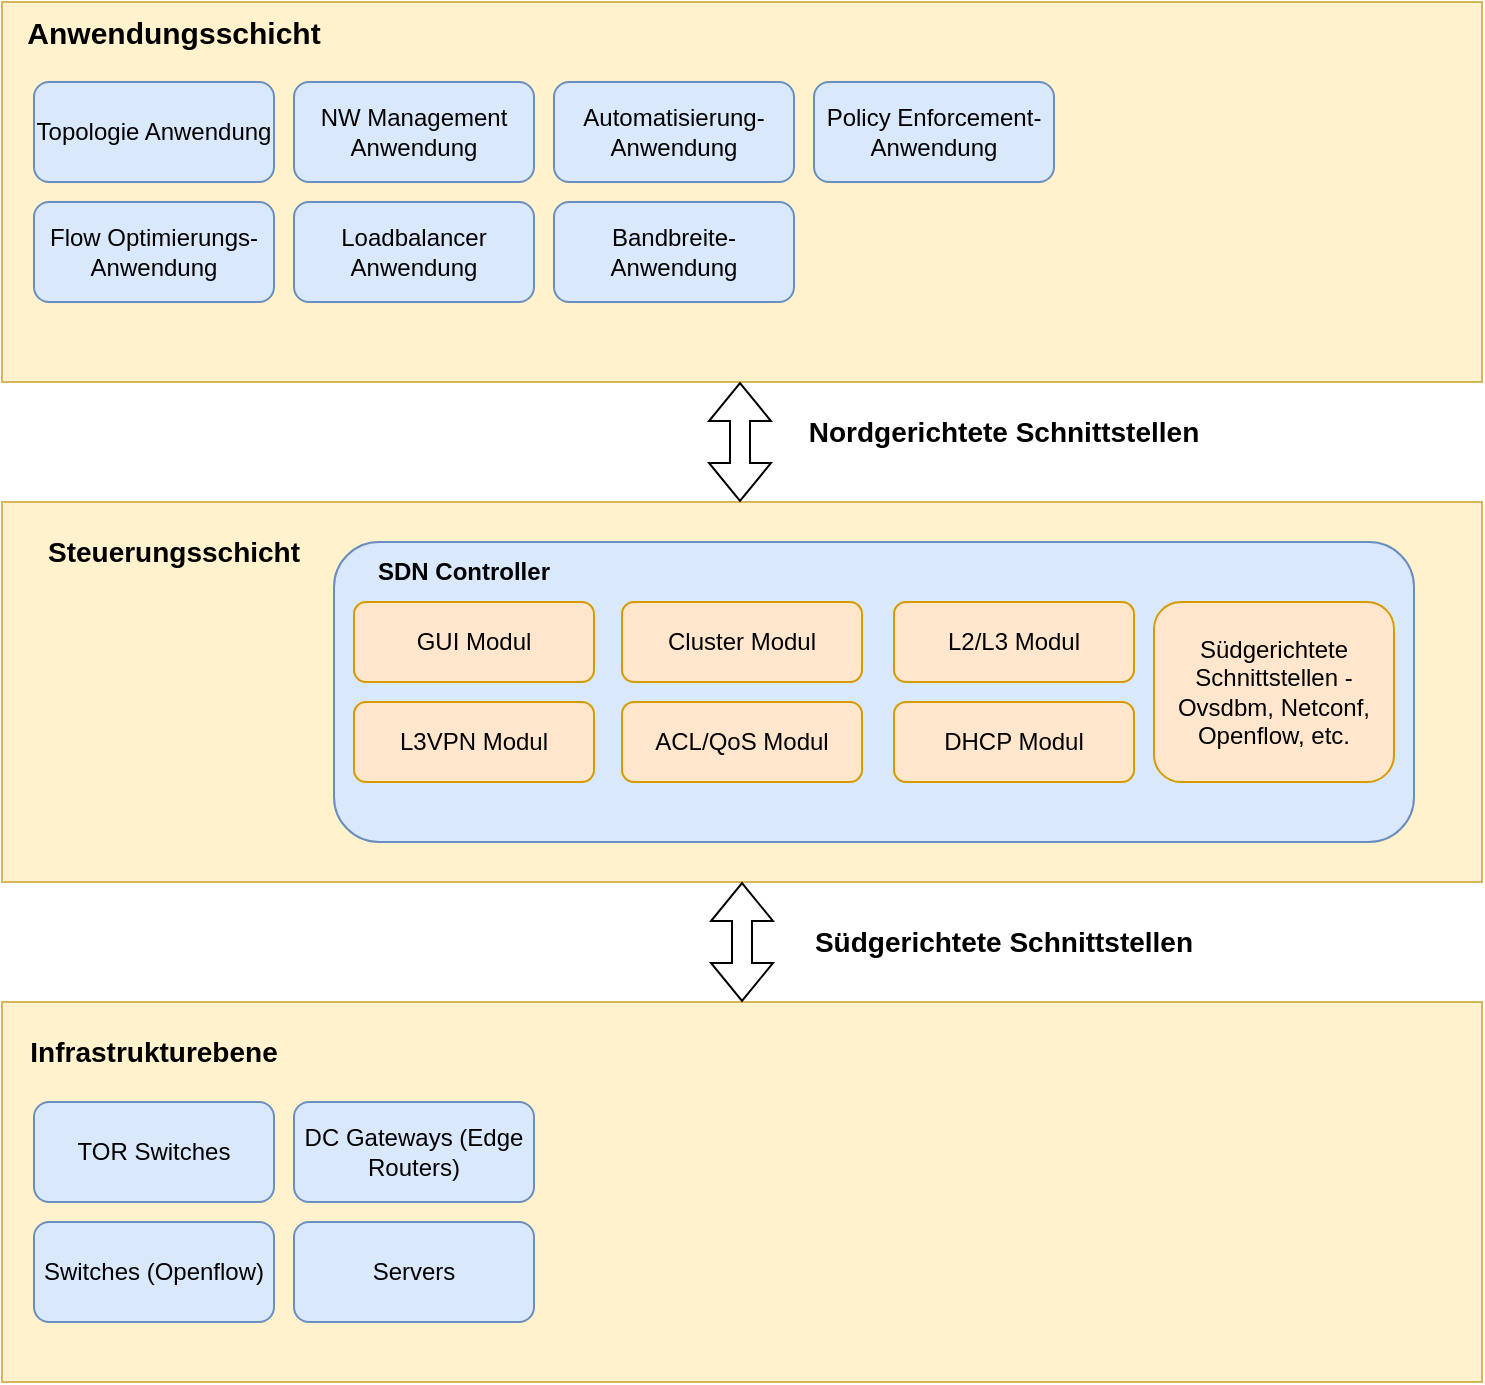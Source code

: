 <mxfile version="26.1.0">
  <diagram name="Seite-1" id="aP4rrtuoonjq_RYsqxfe">
    <mxGraphModel dx="1434" dy="774" grid="1" gridSize="10" guides="1" tooltips="1" connect="1" arrows="1" fold="1" page="1" pageScale="1" pageWidth="827" pageHeight="1169" math="0" shadow="0">
      <root>
        <mxCell id="0" />
        <mxCell id="1" parent="0" />
        <mxCell id="KXCHwMyHNiFHoIP_FRbB-1" value="" style="rounded=0;whiteSpace=wrap;html=1;fillColor=#fff2cc;strokeColor=#d6b656;" vertex="1" parent="1">
          <mxGeometry x="44" y="130" width="740" height="190" as="geometry" />
        </mxCell>
        <mxCell id="KXCHwMyHNiFHoIP_FRbB-2" value="&lt;b&gt;&lt;font style=&quot;font-size: 15px;&quot;&gt;Anwendungsschicht&lt;/font&gt;&lt;/b&gt;" style="text;html=1;align=center;verticalAlign=middle;whiteSpace=wrap;rounded=0;" vertex="1" parent="1">
          <mxGeometry x="100" y="130" width="60" height="30" as="geometry" />
        </mxCell>
        <mxCell id="KXCHwMyHNiFHoIP_FRbB-3" value="" style="rounded=0;whiteSpace=wrap;html=1;fillColor=#fff2cc;strokeColor=#d6b656;" vertex="1" parent="1">
          <mxGeometry x="44" y="380" width="740" height="190" as="geometry" />
        </mxCell>
        <mxCell id="KXCHwMyHNiFHoIP_FRbB-4" value="" style="rounded=0;whiteSpace=wrap;html=1;fillColor=#fff2cc;strokeColor=#d6b656;" vertex="1" parent="1">
          <mxGeometry x="44" y="630" width="740" height="190" as="geometry" />
        </mxCell>
        <mxCell id="KXCHwMyHNiFHoIP_FRbB-5" value="&lt;font style=&quot;font-size: 14px;&quot;&gt;&lt;b&gt;&lt;font&gt;Steuerungsschicht&lt;/font&gt;&lt;/b&gt;&lt;/font&gt;" style="text;html=1;align=center;verticalAlign=middle;whiteSpace=wrap;rounded=0;" vertex="1" parent="1">
          <mxGeometry x="100" y="390" width="60" height="30" as="geometry" />
        </mxCell>
        <mxCell id="KXCHwMyHNiFHoIP_FRbB-6" value="&lt;font style=&quot;font-size: 14px;&quot;&gt;&lt;b&gt;Infrastrukturebene&lt;/b&gt;&lt;/font&gt;" style="text;html=1;align=center;verticalAlign=middle;whiteSpace=wrap;rounded=0;" vertex="1" parent="1">
          <mxGeometry x="90" y="640" width="60" height="30" as="geometry" />
        </mxCell>
        <mxCell id="KXCHwMyHNiFHoIP_FRbB-7" value="Topologie Anwendung" style="rounded=1;whiteSpace=wrap;html=1;fillColor=#dae8fc;strokeColor=#6c8ebf;" vertex="1" parent="1">
          <mxGeometry x="60" y="170" width="120" height="50" as="geometry" />
        </mxCell>
        <mxCell id="KXCHwMyHNiFHoIP_FRbB-8" value="NW Management Anwendung" style="rounded=1;whiteSpace=wrap;html=1;fillColor=#dae8fc;strokeColor=#6c8ebf;" vertex="1" parent="1">
          <mxGeometry x="190" y="170" width="120" height="50" as="geometry" />
        </mxCell>
        <mxCell id="KXCHwMyHNiFHoIP_FRbB-9" value="Flow Optimierungs- Anwendung" style="rounded=1;whiteSpace=wrap;html=1;fillColor=#dae8fc;strokeColor=#6c8ebf;" vertex="1" parent="1">
          <mxGeometry x="60" y="230" width="120" height="50" as="geometry" />
        </mxCell>
        <mxCell id="KXCHwMyHNiFHoIP_FRbB-10" value="Loadbalancer Anwendung" style="rounded=1;whiteSpace=wrap;html=1;fillColor=#dae8fc;strokeColor=#6c8ebf;" vertex="1" parent="1">
          <mxGeometry x="190" y="230" width="120" height="50" as="geometry" />
        </mxCell>
        <mxCell id="KXCHwMyHNiFHoIP_FRbB-11" value="Automatisierung- Anwendung" style="rounded=1;whiteSpace=wrap;html=1;fillColor=#dae8fc;strokeColor=#6c8ebf;" vertex="1" parent="1">
          <mxGeometry x="320" y="170" width="120" height="50" as="geometry" />
        </mxCell>
        <mxCell id="KXCHwMyHNiFHoIP_FRbB-12" value="Bandbreite- Anwendung" style="rounded=1;whiteSpace=wrap;html=1;fillColor=#dae8fc;strokeColor=#6c8ebf;" vertex="1" parent="1">
          <mxGeometry x="320" y="230" width="120" height="50" as="geometry" />
        </mxCell>
        <mxCell id="KXCHwMyHNiFHoIP_FRbB-13" value="Policy Enforcement- Anwendung" style="rounded=1;whiteSpace=wrap;html=1;fillColor=#dae8fc;strokeColor=#6c8ebf;" vertex="1" parent="1">
          <mxGeometry x="450" y="170" width="120" height="50" as="geometry" />
        </mxCell>
        <mxCell id="KXCHwMyHNiFHoIP_FRbB-14" value="TOR Switches" style="rounded=1;whiteSpace=wrap;html=1;fillColor=#dae8fc;strokeColor=#6c8ebf;" vertex="1" parent="1">
          <mxGeometry x="60" y="680" width="120" height="50" as="geometry" />
        </mxCell>
        <mxCell id="KXCHwMyHNiFHoIP_FRbB-15" value="Switches (Openflow)" style="rounded=1;whiteSpace=wrap;html=1;fillColor=#dae8fc;strokeColor=#6c8ebf;" vertex="1" parent="1">
          <mxGeometry x="60" y="740" width="120" height="50" as="geometry" />
        </mxCell>
        <mxCell id="KXCHwMyHNiFHoIP_FRbB-16" value="DC Gateways (Edge Routers)" style="rounded=1;whiteSpace=wrap;html=1;fillColor=#dae8fc;strokeColor=#6c8ebf;" vertex="1" parent="1">
          <mxGeometry x="190" y="680" width="120" height="50" as="geometry" />
        </mxCell>
        <mxCell id="KXCHwMyHNiFHoIP_FRbB-17" value="Servers" style="rounded=1;whiteSpace=wrap;html=1;fillColor=#dae8fc;strokeColor=#6c8ebf;" vertex="1" parent="1">
          <mxGeometry x="190" y="740" width="120" height="50" as="geometry" />
        </mxCell>
        <mxCell id="KXCHwMyHNiFHoIP_FRbB-18" value="" style="rounded=1;whiteSpace=wrap;html=1;fillColor=#dae8fc;strokeColor=#6c8ebf;" vertex="1" parent="1">
          <mxGeometry x="210" y="400" width="540" height="150" as="geometry" />
        </mxCell>
        <mxCell id="KXCHwMyHNiFHoIP_FRbB-19" value="&lt;b&gt;SDN Controller&lt;/b&gt;" style="text;html=1;align=center;verticalAlign=middle;whiteSpace=wrap;rounded=0;" vertex="1" parent="1">
          <mxGeometry x="220" y="400" width="110" height="30" as="geometry" />
        </mxCell>
        <mxCell id="KXCHwMyHNiFHoIP_FRbB-20" value="GUI Modul" style="rounded=1;whiteSpace=wrap;html=1;fillColor=#ffe6cc;strokeColor=#d79b00;" vertex="1" parent="1">
          <mxGeometry x="220" y="430" width="120" height="40" as="geometry" />
        </mxCell>
        <mxCell id="KXCHwMyHNiFHoIP_FRbB-21" value="L3VPN Modul" style="rounded=1;whiteSpace=wrap;html=1;fillColor=#ffe6cc;strokeColor=#d79b00;" vertex="1" parent="1">
          <mxGeometry x="220" y="480" width="120" height="40" as="geometry" />
        </mxCell>
        <mxCell id="KXCHwMyHNiFHoIP_FRbB-22" value="Cluster Modul" style="rounded=1;whiteSpace=wrap;html=1;fillColor=#ffe6cc;strokeColor=#d79b00;" vertex="1" parent="1">
          <mxGeometry x="354" y="430" width="120" height="40" as="geometry" />
        </mxCell>
        <mxCell id="KXCHwMyHNiFHoIP_FRbB-23" value="L2/L3 Modul" style="rounded=1;whiteSpace=wrap;html=1;fillColor=#ffe6cc;strokeColor=#d79b00;" vertex="1" parent="1">
          <mxGeometry x="490" y="430" width="120" height="40" as="geometry" />
        </mxCell>
        <mxCell id="KXCHwMyHNiFHoIP_FRbB-24" value="ACL/QoS Modul" style="rounded=1;whiteSpace=wrap;html=1;fillColor=#ffe6cc;strokeColor=#d79b00;" vertex="1" parent="1">
          <mxGeometry x="354" y="480" width="120" height="40" as="geometry" />
        </mxCell>
        <mxCell id="KXCHwMyHNiFHoIP_FRbB-25" value="Südgerichtete Schnittstellen - Ovsdbm, Netconf, Openflow, etc." style="rounded=1;whiteSpace=wrap;html=1;fillColor=#ffe6cc;strokeColor=#d79b00;" vertex="1" parent="1">
          <mxGeometry x="620" y="430" width="120" height="90" as="geometry" />
        </mxCell>
        <mxCell id="KXCHwMyHNiFHoIP_FRbB-26" value="DHCP Modul" style="rounded=1;whiteSpace=wrap;html=1;fillColor=#ffe6cc;strokeColor=#d79b00;" vertex="1" parent="1">
          <mxGeometry x="490" y="480" width="120" height="40" as="geometry" />
        </mxCell>
        <mxCell id="KXCHwMyHNiFHoIP_FRbB-27" value="" style="shape=flexArrow;endArrow=classic;startArrow=classic;html=1;rounded=0;entryX=0.5;entryY=0;entryDx=0;entryDy=0;exitX=0.5;exitY=1;exitDx=0;exitDy=0;" edge="1" parent="1" source="KXCHwMyHNiFHoIP_FRbB-3" target="KXCHwMyHNiFHoIP_FRbB-4">
          <mxGeometry width="100" height="100" relative="1" as="geometry">
            <mxPoint x="360" y="540" as="sourcePoint" />
            <mxPoint x="460" y="440" as="targetPoint" />
          </mxGeometry>
        </mxCell>
        <mxCell id="KXCHwMyHNiFHoIP_FRbB-28" value="&lt;font style=&quot;font-size: 14px;&quot;&gt;&lt;b&gt;Südgerichtete Schnittstellen&lt;/b&gt;&lt;/font&gt;" style="text;html=1;align=center;verticalAlign=middle;whiteSpace=wrap;rounded=0;" vertex="1" parent="1">
          <mxGeometry x="440" y="585" width="210" height="30" as="geometry" />
        </mxCell>
        <mxCell id="KXCHwMyHNiFHoIP_FRbB-29" value="" style="shape=flexArrow;endArrow=classic;startArrow=classic;html=1;rounded=0;entryX=0.5;entryY=0;entryDx=0;entryDy=0;exitX=0.5;exitY=1;exitDx=0;exitDy=0;" edge="1" parent="1">
          <mxGeometry width="100" height="100" relative="1" as="geometry">
            <mxPoint x="413" y="320" as="sourcePoint" />
            <mxPoint x="413" y="380" as="targetPoint" />
          </mxGeometry>
        </mxCell>
        <mxCell id="KXCHwMyHNiFHoIP_FRbB-30" value="&lt;font style=&quot;font-size: 14px;&quot;&gt;&lt;b&gt;Nordgerichtete Schnittstellen&lt;/b&gt;&lt;/font&gt;" style="text;html=1;align=center;verticalAlign=middle;whiteSpace=wrap;rounded=0;" vertex="1" parent="1">
          <mxGeometry x="440" y="330" width="210" height="30" as="geometry" />
        </mxCell>
      </root>
    </mxGraphModel>
  </diagram>
</mxfile>
